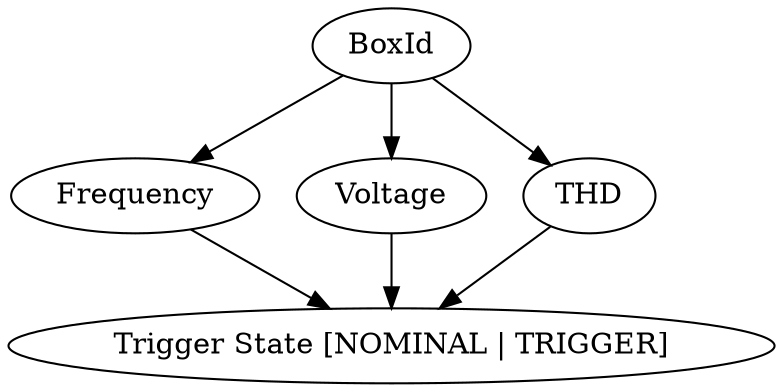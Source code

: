digraph threhold_triggering {
    BoxId
    Frequency
    Voltage
    THD
    TriggerState [label="Trigger State [NOMINAL | TRIGGER]"]

    BoxId -> Frequency
    BoxId -> Voltage
    BoxId -> THD

    Frequency -> TriggerState
    Voltage -> TriggerState
    THD -> TriggerState
}
